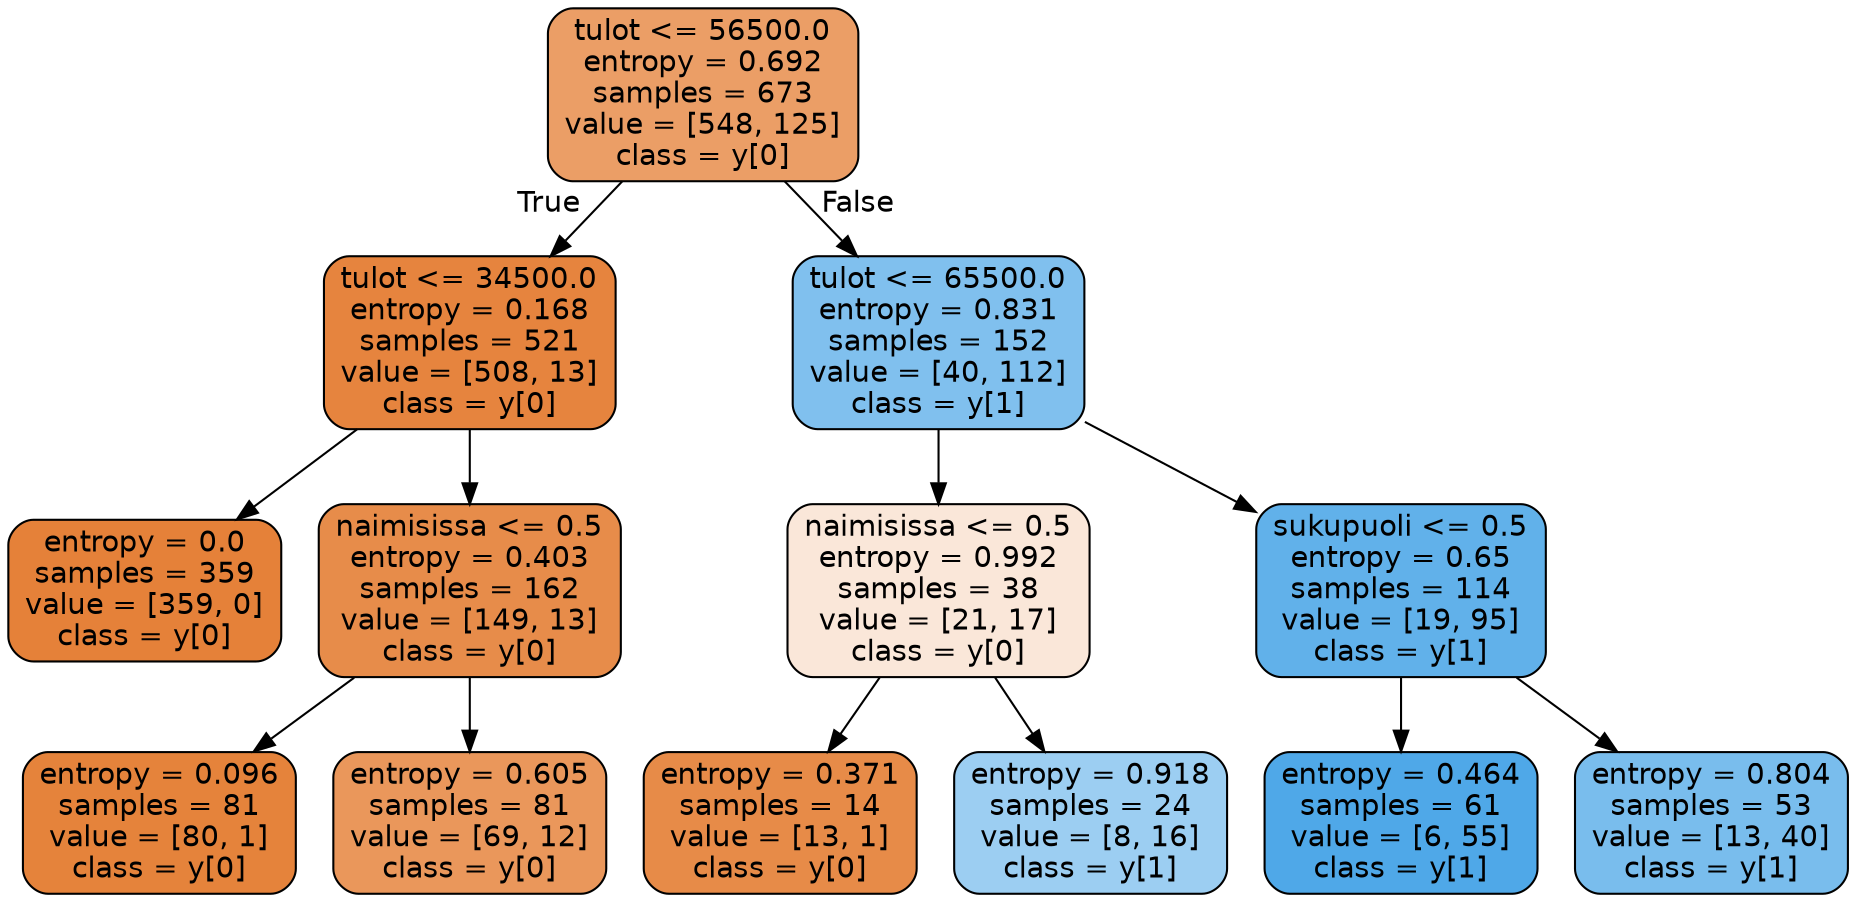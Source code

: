 digraph Tree {
node [shape=box, style="filled, rounded", color="black", fontname=helvetica] ;
edge [fontname=helvetica] ;
0 [label="tulot <= 56500.0\nentropy = 0.692\nsamples = 673\nvalue = [548, 125]\nclass = y[0]", fillcolor="#eb9e66"] ;
1 [label="tulot <= 34500.0\nentropy = 0.168\nsamples = 521\nvalue = [508, 13]\nclass = y[0]", fillcolor="#e6843e"] ;
0 -> 1 [labeldistance=2.5, labelangle=45, headlabel="True"] ;
2 [label="entropy = 0.0\nsamples = 359\nvalue = [359, 0]\nclass = y[0]", fillcolor="#e58139"] ;
1 -> 2 ;
3 [label="naimisissa <= 0.5\nentropy = 0.403\nsamples = 162\nvalue = [149, 13]\nclass = y[0]", fillcolor="#e78c4a"] ;
1 -> 3 ;
4 [label="entropy = 0.096\nsamples = 81\nvalue = [80, 1]\nclass = y[0]", fillcolor="#e5833b"] ;
3 -> 4 ;
5 [label="entropy = 0.605\nsamples = 81\nvalue = [69, 12]\nclass = y[0]", fillcolor="#ea975b"] ;
3 -> 5 ;
6 [label="tulot <= 65500.0\nentropy = 0.831\nsamples = 152\nvalue = [40, 112]\nclass = y[1]", fillcolor="#80c0ee"] ;
0 -> 6 [labeldistance=2.5, labelangle=-45, headlabel="False"] ;
7 [label="naimisissa <= 0.5\nentropy = 0.992\nsamples = 38\nvalue = [21, 17]\nclass = y[0]", fillcolor="#fae7d9"] ;
6 -> 7 ;
8 [label="entropy = 0.371\nsamples = 14\nvalue = [13, 1]\nclass = y[0]", fillcolor="#e78b48"] ;
7 -> 8 ;
9 [label="entropy = 0.918\nsamples = 24\nvalue = [8, 16]\nclass = y[1]", fillcolor="#9ccef2"] ;
7 -> 9 ;
10 [label="sukupuoli <= 0.5\nentropy = 0.65\nsamples = 114\nvalue = [19, 95]\nclass = y[1]", fillcolor="#61b1ea"] ;
6 -> 10 ;
11 [label="entropy = 0.464\nsamples = 61\nvalue = [6, 55]\nclass = y[1]", fillcolor="#4fa8e8"] ;
10 -> 11 ;
12 [label="entropy = 0.804\nsamples = 53\nvalue = [13, 40]\nclass = y[1]", fillcolor="#79bded"] ;
10 -> 12 ;
}